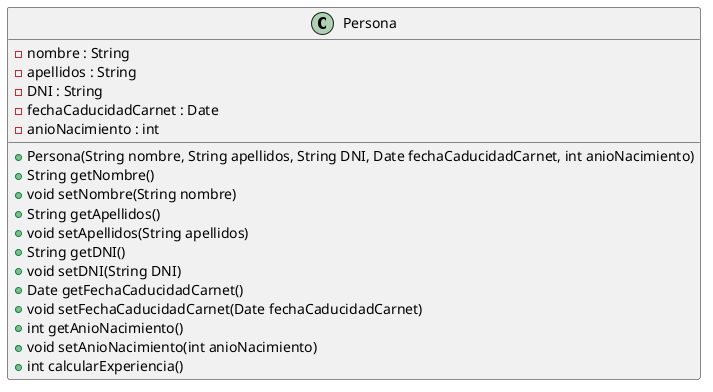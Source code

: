@startuml
class Persona {
-nombre : String
-apellidos : String
-DNI : String
-fechaCaducidadCarnet : Date
-anioNacimiento : int

+Persona(String nombre, String apellidos, String DNI, Date fechaCaducidadCarnet, int anioNacimiento)
+String getNombre()
+void setNombre(String nombre)
+String getApellidos()
+void setApellidos(String apellidos)
+String getDNI()
+void setDNI(String DNI)
+Date getFechaCaducidadCarnet()
+void setFechaCaducidadCarnet(Date fechaCaducidadCarnet)
+int getAnioNacimiento()
+void setAnioNacimiento(int anioNacimiento)
+int calcularExperiencia()
}
@enduml